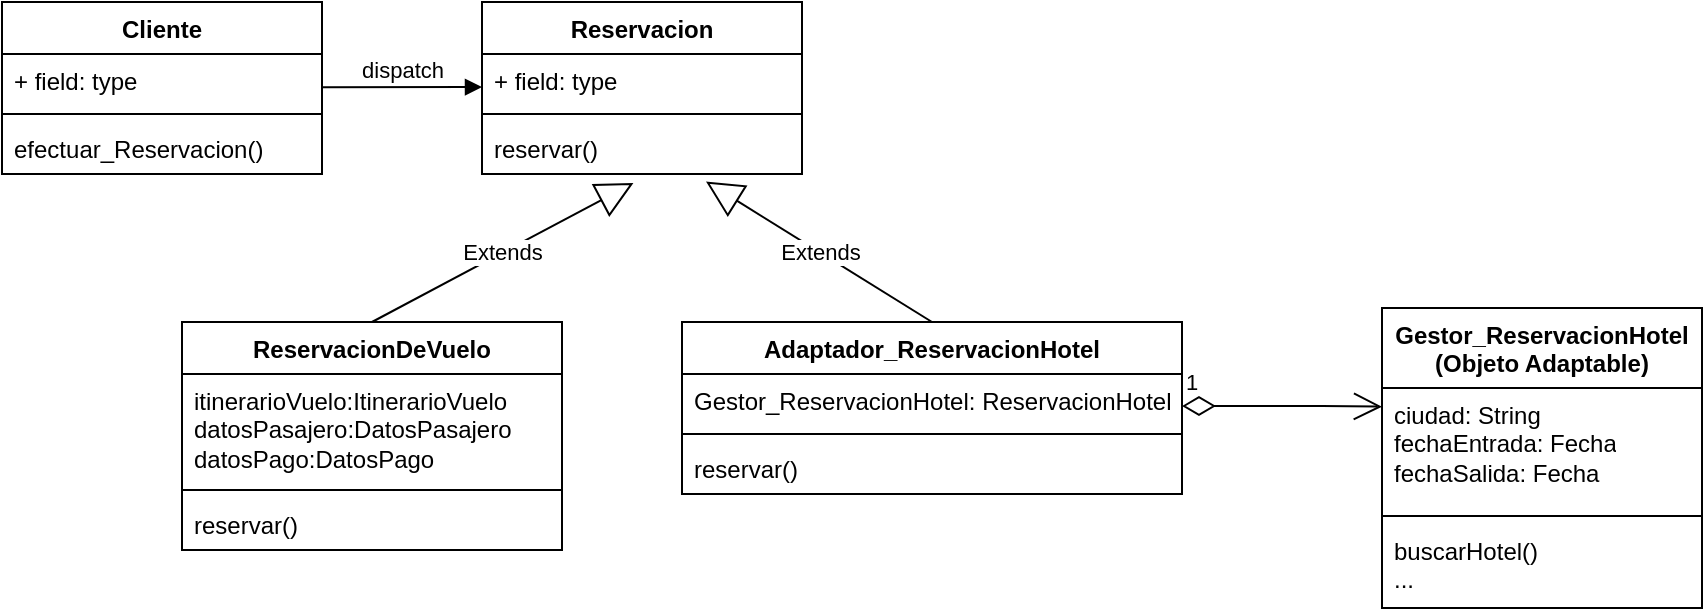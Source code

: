 <mxfile version="21.2.2" type="device">
  <diagram name="Página-1" id="nFsWSoOY1hu_eweabEs3">
    <mxGraphModel dx="1864" dy="369" grid="1" gridSize="10" guides="1" tooltips="1" connect="1" arrows="1" fold="1" page="1" pageScale="1" pageWidth="827" pageHeight="1169" math="0" shadow="0">
      <root>
        <mxCell id="0" />
        <mxCell id="1" parent="0" />
        <mxCell id="McXW-nVdD1iUW0qqSXYP-12" value="Cliente" style="swimlane;fontStyle=1;align=center;verticalAlign=top;childLayout=stackLayout;horizontal=1;startSize=26;horizontalStack=0;resizeParent=1;resizeParentMax=0;resizeLast=0;collapsible=1;marginBottom=0;whiteSpace=wrap;html=1;" parent="1" vertex="1">
          <mxGeometry x="-120" y="150" width="160" height="86" as="geometry" />
        </mxCell>
        <mxCell id="McXW-nVdD1iUW0qqSXYP-13" value="+ field: type" style="text;strokeColor=none;fillColor=none;align=left;verticalAlign=top;spacingLeft=4;spacingRight=4;overflow=hidden;rotatable=0;points=[[0,0.5],[1,0.5]];portConstraint=eastwest;whiteSpace=wrap;html=1;" parent="McXW-nVdD1iUW0qqSXYP-12" vertex="1">
          <mxGeometry y="26" width="160" height="26" as="geometry" />
        </mxCell>
        <mxCell id="McXW-nVdD1iUW0qqSXYP-14" value="" style="line;strokeWidth=1;fillColor=none;align=left;verticalAlign=middle;spacingTop=-1;spacingLeft=3;spacingRight=3;rotatable=0;labelPosition=right;points=[];portConstraint=eastwest;strokeColor=inherit;" parent="McXW-nVdD1iUW0qqSXYP-12" vertex="1">
          <mxGeometry y="52" width="160" height="8" as="geometry" />
        </mxCell>
        <mxCell id="McXW-nVdD1iUW0qqSXYP-15" value="efectuar_Reservacion()" style="text;strokeColor=none;fillColor=none;align=left;verticalAlign=top;spacingLeft=4;spacingRight=4;overflow=hidden;rotatable=0;points=[[0,0.5],[1,0.5]];portConstraint=eastwest;whiteSpace=wrap;html=1;" parent="McXW-nVdD1iUW0qqSXYP-12" vertex="1">
          <mxGeometry y="60" width="160" height="26" as="geometry" />
        </mxCell>
        <mxCell id="McXW-nVdD1iUW0qqSXYP-22" value="ReservacionDeVuelo" style="swimlane;fontStyle=1;align=center;verticalAlign=top;childLayout=stackLayout;horizontal=1;startSize=26;horizontalStack=0;resizeParent=1;resizeParentMax=0;resizeLast=0;collapsible=1;marginBottom=0;whiteSpace=wrap;html=1;" parent="1" vertex="1">
          <mxGeometry x="-30" y="310" width="190" height="114" as="geometry" />
        </mxCell>
        <mxCell id="McXW-nVdD1iUW0qqSXYP-23" value="itinerarioVuelo:ItinerarioVuelo&lt;br style=&quot;border-color: var(--border-color);&quot;&gt;datosPasajero:DatosPasajero&lt;br style=&quot;border-color: var(--border-color);&quot;&gt;datosPago:DatosPago" style="text;strokeColor=none;fillColor=none;align=left;verticalAlign=top;spacingLeft=4;spacingRight=4;overflow=hidden;rotatable=0;points=[[0,0.5],[1,0.5]];portConstraint=eastwest;whiteSpace=wrap;html=1;" parent="McXW-nVdD1iUW0qqSXYP-22" vertex="1">
          <mxGeometry y="26" width="190" height="54" as="geometry" />
        </mxCell>
        <mxCell id="McXW-nVdD1iUW0qqSXYP-24" value="" style="line;strokeWidth=1;fillColor=none;align=left;verticalAlign=middle;spacingTop=-1;spacingLeft=3;spacingRight=3;rotatable=0;labelPosition=right;points=[];portConstraint=eastwest;strokeColor=inherit;" parent="McXW-nVdD1iUW0qqSXYP-22" vertex="1">
          <mxGeometry y="80" width="190" height="8" as="geometry" />
        </mxCell>
        <mxCell id="McXW-nVdD1iUW0qqSXYP-25" value="reservar()" style="text;strokeColor=none;fillColor=none;align=left;verticalAlign=top;spacingLeft=4;spacingRight=4;overflow=hidden;rotatable=0;points=[[0,0.5],[1,0.5]];portConstraint=eastwest;whiteSpace=wrap;html=1;" parent="McXW-nVdD1iUW0qqSXYP-22" vertex="1">
          <mxGeometry y="88" width="190" height="26" as="geometry" />
        </mxCell>
        <mxCell id="UaquiCYR_f3udZKzn7B9-1" value="Reservacion" style="swimlane;fontStyle=1;align=center;verticalAlign=top;childLayout=stackLayout;horizontal=1;startSize=26;horizontalStack=0;resizeParent=1;resizeParentMax=0;resizeLast=0;collapsible=1;marginBottom=0;whiteSpace=wrap;html=1;" parent="1" vertex="1">
          <mxGeometry x="120" y="150" width="160" height="86" as="geometry" />
        </mxCell>
        <mxCell id="UaquiCYR_f3udZKzn7B9-2" value="+ field: type" style="text;strokeColor=none;fillColor=none;align=left;verticalAlign=top;spacingLeft=4;spacingRight=4;overflow=hidden;rotatable=0;points=[[0,0.5],[1,0.5]];portConstraint=eastwest;whiteSpace=wrap;html=1;" parent="UaquiCYR_f3udZKzn7B9-1" vertex="1">
          <mxGeometry y="26" width="160" height="26" as="geometry" />
        </mxCell>
        <mxCell id="UaquiCYR_f3udZKzn7B9-3" value="" style="line;strokeWidth=1;fillColor=none;align=left;verticalAlign=middle;spacingTop=-1;spacingLeft=3;spacingRight=3;rotatable=0;labelPosition=right;points=[];portConstraint=eastwest;strokeColor=inherit;" parent="UaquiCYR_f3udZKzn7B9-1" vertex="1">
          <mxGeometry y="52" width="160" height="8" as="geometry" />
        </mxCell>
        <mxCell id="UaquiCYR_f3udZKzn7B9-4" value="reservar()" style="text;strokeColor=none;fillColor=none;align=left;verticalAlign=top;spacingLeft=4;spacingRight=4;overflow=hidden;rotatable=0;points=[[0,0.5],[1,0.5]];portConstraint=eastwest;whiteSpace=wrap;html=1;" parent="UaquiCYR_f3udZKzn7B9-1" vertex="1">
          <mxGeometry y="60" width="160" height="26" as="geometry" />
        </mxCell>
        <mxCell id="UaquiCYR_f3udZKzn7B9-7" value="dispatch" style="html=1;verticalAlign=bottom;endArrow=block;edgeStyle=elbowEdgeStyle;elbow=vertical;curved=0;rounded=0;" parent="1" edge="1">
          <mxGeometry width="80" relative="1" as="geometry">
            <mxPoint x="40" y="192.67" as="sourcePoint" />
            <mxPoint x="120" y="192.67" as="targetPoint" />
          </mxGeometry>
        </mxCell>
        <mxCell id="UaquiCYR_f3udZKzn7B9-8" value="Adaptador_ReservacionHotel" style="swimlane;fontStyle=1;align=center;verticalAlign=top;childLayout=stackLayout;horizontal=1;startSize=26;horizontalStack=0;resizeParent=1;resizeParentMax=0;resizeLast=0;collapsible=1;marginBottom=0;whiteSpace=wrap;html=1;" parent="1" vertex="1">
          <mxGeometry x="220" y="310" width="250" height="86" as="geometry" />
        </mxCell>
        <mxCell id="UaquiCYR_f3udZKzn7B9-9" value="Gestor_ReservacionHotel: ReservacionHotel" style="text;strokeColor=none;fillColor=none;align=left;verticalAlign=top;spacingLeft=4;spacingRight=4;overflow=hidden;rotatable=0;points=[[0,0.5],[1,0.5]];portConstraint=eastwest;whiteSpace=wrap;html=1;" parent="UaquiCYR_f3udZKzn7B9-8" vertex="1">
          <mxGeometry y="26" width="250" height="26" as="geometry" />
        </mxCell>
        <mxCell id="UaquiCYR_f3udZKzn7B9-10" value="" style="line;strokeWidth=1;fillColor=none;align=left;verticalAlign=middle;spacingTop=-1;spacingLeft=3;spacingRight=3;rotatable=0;labelPosition=right;points=[];portConstraint=eastwest;strokeColor=inherit;" parent="UaquiCYR_f3udZKzn7B9-8" vertex="1">
          <mxGeometry y="52" width="250" height="8" as="geometry" />
        </mxCell>
        <mxCell id="UaquiCYR_f3udZKzn7B9-11" value="reservar()" style="text;strokeColor=none;fillColor=none;align=left;verticalAlign=top;spacingLeft=4;spacingRight=4;overflow=hidden;rotatable=0;points=[[0,0.5],[1,0.5]];portConstraint=eastwest;whiteSpace=wrap;html=1;" parent="UaquiCYR_f3udZKzn7B9-8" vertex="1">
          <mxGeometry y="60" width="250" height="26" as="geometry" />
        </mxCell>
        <mxCell id="UaquiCYR_f3udZKzn7B9-12" value="Extends" style="endArrow=block;endSize=16;endFill=0;html=1;rounded=0;exitX=0.5;exitY=0;exitDx=0;exitDy=0;entryX=0.473;entryY=1.174;entryDx=0;entryDy=0;entryPerimeter=0;" parent="1" source="McXW-nVdD1iUW0qqSXYP-22" target="UaquiCYR_f3udZKzn7B9-4" edge="1">
          <mxGeometry width="160" relative="1" as="geometry">
            <mxPoint x="180" y="210" as="sourcePoint" />
            <mxPoint x="340" y="210" as="targetPoint" />
          </mxGeometry>
        </mxCell>
        <mxCell id="UaquiCYR_f3udZKzn7B9-13" value="Extends" style="endArrow=block;endSize=16;endFill=0;html=1;rounded=0;exitX=0.5;exitY=0;exitDx=0;exitDy=0;entryX=0.7;entryY=1.146;entryDx=0;entryDy=0;entryPerimeter=0;" parent="1" source="UaquiCYR_f3udZKzn7B9-8" target="UaquiCYR_f3udZKzn7B9-4" edge="1">
          <mxGeometry width="160" relative="1" as="geometry">
            <mxPoint x="180" y="210" as="sourcePoint" />
            <mxPoint x="340" y="210" as="targetPoint" />
          </mxGeometry>
        </mxCell>
        <mxCell id="UaquiCYR_f3udZKzn7B9-14" value="Gestor_ReservacionHotel&lt;br&gt;(Objeto Adaptable)" style="swimlane;fontStyle=1;align=center;verticalAlign=top;childLayout=stackLayout;horizontal=1;startSize=40;horizontalStack=0;resizeParent=1;resizeParentMax=0;resizeLast=0;collapsible=1;marginBottom=0;whiteSpace=wrap;html=1;" parent="1" vertex="1">
          <mxGeometry x="570" y="303" width="160" height="150" as="geometry" />
        </mxCell>
        <mxCell id="UaquiCYR_f3udZKzn7B9-15" value="ciudad: String&lt;br&gt;fechaEntrada: Fecha&lt;br&gt;fechaSalida: Fecha&lt;br&gt;" style="text;strokeColor=none;fillColor=none;align=left;verticalAlign=top;spacingLeft=4;spacingRight=4;overflow=hidden;rotatable=0;points=[[0,0.5],[1,0.5]];portConstraint=eastwest;whiteSpace=wrap;html=1;" parent="UaquiCYR_f3udZKzn7B9-14" vertex="1">
          <mxGeometry y="40" width="160" height="60" as="geometry" />
        </mxCell>
        <mxCell id="UaquiCYR_f3udZKzn7B9-16" value="" style="line;strokeWidth=1;fillColor=none;align=left;verticalAlign=middle;spacingTop=-1;spacingLeft=3;spacingRight=3;rotatable=0;labelPosition=right;points=[];portConstraint=eastwest;strokeColor=inherit;" parent="UaquiCYR_f3udZKzn7B9-14" vertex="1">
          <mxGeometry y="100" width="160" height="8" as="geometry" />
        </mxCell>
        <mxCell id="UaquiCYR_f3udZKzn7B9-17" value="buscarHotel()&lt;br&gt;..." style="text;strokeColor=none;fillColor=none;align=left;verticalAlign=top;spacingLeft=4;spacingRight=4;overflow=hidden;rotatable=0;points=[[0,0.5],[1,0.5]];portConstraint=eastwest;whiteSpace=wrap;html=1;" parent="UaquiCYR_f3udZKzn7B9-14" vertex="1">
          <mxGeometry y="108" width="160" height="42" as="geometry" />
        </mxCell>
        <mxCell id="UaquiCYR_f3udZKzn7B9-18" value="1" style="endArrow=open;html=1;endSize=12;startArrow=diamondThin;startSize=14;startFill=0;edgeStyle=orthogonalEdgeStyle;align=left;verticalAlign=bottom;rounded=0;" parent="1" edge="1">
          <mxGeometry x="-1" y="3" relative="1" as="geometry">
            <mxPoint x="470" y="352" as="sourcePoint" />
            <mxPoint x="570" y="352.33" as="targetPoint" />
            <Array as="points">
              <mxPoint x="540" y="352.33" />
              <mxPoint x="540" y="352.33" />
            </Array>
          </mxGeometry>
        </mxCell>
      </root>
    </mxGraphModel>
  </diagram>
</mxfile>
